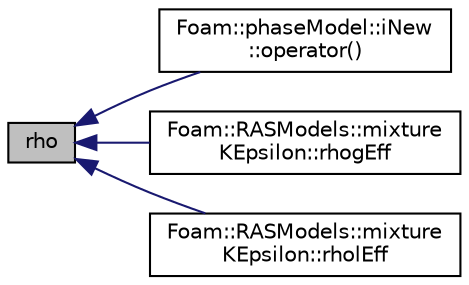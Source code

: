 digraph "rho"
{
  bgcolor="transparent";
  edge [fontname="Helvetica",fontsize="10",labelfontname="Helvetica",labelfontsize="10"];
  node [fontname="Helvetica",fontsize="10",shape=record];
  rankdir="LR";
  Node1 [label="rho",height=0.2,width=0.4,color="black", fillcolor="grey75", style="filled", fontcolor="black"];
  Node1 -> Node2 [dir="back",color="midnightblue",fontsize="10",style="solid",fontname="Helvetica"];
  Node2 [label="Foam::phaseModel::iNew\l::operator()",height=0.2,width=0.4,color="black",URL="$a01094.html#ae95dfbd46024c595c9d962e961e141ed"];
  Node1 -> Node3 [dir="back",color="midnightblue",fontsize="10",style="solid",fontname="Helvetica"];
  Node3 [label="Foam::RASModels::mixture\lKEpsilon::rhogEff",height=0.2,width=0.4,color="black",URL="$a01559.html#afa8f40f0a971f549859e2871aa4c05a7"];
  Node1 -> Node4 [dir="back",color="midnightblue",fontsize="10",style="solid",fontname="Helvetica"];
  Node4 [label="Foam::RASModels::mixture\lKEpsilon::rholEff",height=0.2,width=0.4,color="black",URL="$a01559.html#a97c41f2ea63fcf6c8515390d50ec3319"];
}
